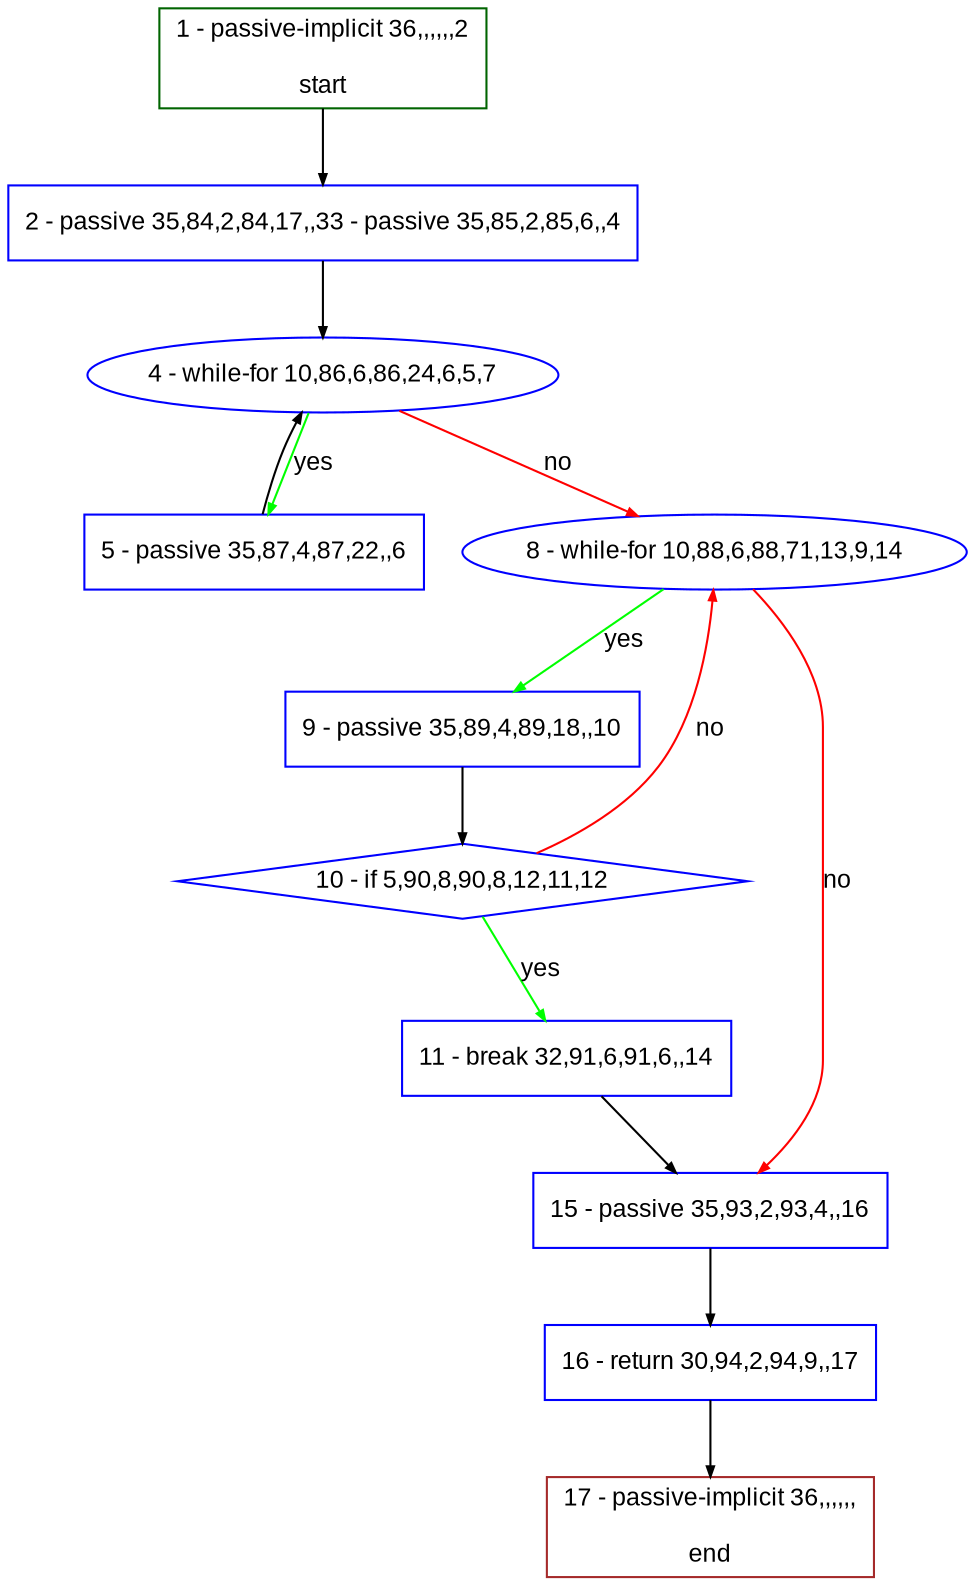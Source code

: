 digraph "" {
  graph [pack="true", label="", fontsize="12", packmode="clust", fontname="Arial", fillcolor="#FFFFCC", bgcolor="white", style="rounded,filled", compound="true"];
  node [node_initialized="no", label="", color="grey", fontsize="12", fillcolor="white", fontname="Arial", style="filled", shape="rectangle", compound="true", fixedsize="false"];
  edge [fontcolor="black", arrowhead="normal", arrowtail="none", arrowsize="0.5", ltail="", label="", color="black", fontsize="12", lhead="", fontname="Arial", dir="forward", compound="true"];
  __N1 [label="2 - passive 35,84,2,84,17,,33 - passive 35,85,2,85,6,,4", color="#0000ff", fillcolor="#ffffff", style="filled", shape="box"];
  __N2 [label="1 - passive-implicit 36,,,,,,2\n\nstart", color="#006400", fillcolor="#ffffff", style="filled", shape="box"];
  __N3 [label="4 - while-for 10,86,6,86,24,6,5,7", color="#0000ff", fillcolor="#ffffff", style="filled", shape="oval"];
  __N4 [label="5 - passive 35,87,4,87,22,,6", color="#0000ff", fillcolor="#ffffff", style="filled", shape="box"];
  __N5 [label="8 - while-for 10,88,6,88,71,13,9,14", color="#0000ff", fillcolor="#ffffff", style="filled", shape="oval"];
  __N6 [label="9 - passive 35,89,4,89,18,,10", color="#0000ff", fillcolor="#ffffff", style="filled", shape="box"];
  __N7 [label="15 - passive 35,93,2,93,4,,16", color="#0000ff", fillcolor="#ffffff", style="filled", shape="box"];
  __N8 [label="10 - if 5,90,8,90,8,12,11,12", color="#0000ff", fillcolor="#ffffff", style="filled", shape="diamond"];
  __N9 [label="11 - break 32,91,6,91,6,,14", color="#0000ff", fillcolor="#ffffff", style="filled", shape="box"];
  __N10 [label="16 - return 30,94,2,94,9,,17", color="#0000ff", fillcolor="#ffffff", style="filled", shape="box"];
  __N11 [label="17 - passive-implicit 36,,,,,,\n\nend", color="#a52a2a", fillcolor="#ffffff", style="filled", shape="box"];
  __N2 -> __N1 [arrowhead="normal", arrowtail="none", color="#000000", label="", dir="forward"];
  __N1 -> __N3 [arrowhead="normal", arrowtail="none", color="#000000", label="", dir="forward"];
  __N3 -> __N4 [arrowhead="normal", arrowtail="none", color="#00ff00", label="yes", dir="forward"];
  __N4 -> __N3 [arrowhead="normal", arrowtail="none", color="#000000", label="", dir="forward"];
  __N3 -> __N5 [arrowhead="normal", arrowtail="none", color="#ff0000", label="no", dir="forward"];
  __N5 -> __N6 [arrowhead="normal", arrowtail="none", color="#00ff00", label="yes", dir="forward"];
  __N5 -> __N7 [arrowhead="normal", arrowtail="none", color="#ff0000", label="no", dir="forward"];
  __N6 -> __N8 [arrowhead="normal", arrowtail="none", color="#000000", label="", dir="forward"];
  __N8 -> __N5 [arrowhead="normal", arrowtail="none", color="#ff0000", label="no", dir="forward"];
  __N8 -> __N9 [arrowhead="normal", arrowtail="none", color="#00ff00", label="yes", dir="forward"];
  __N9 -> __N7 [arrowhead="normal", arrowtail="none", color="#000000", label="", dir="forward"];
  __N7 -> __N10 [arrowhead="normal", arrowtail="none", color="#000000", label="", dir="forward"];
  __N10 -> __N11 [arrowhead="normal", arrowtail="none", color="#000000", label="", dir="forward"];
}
